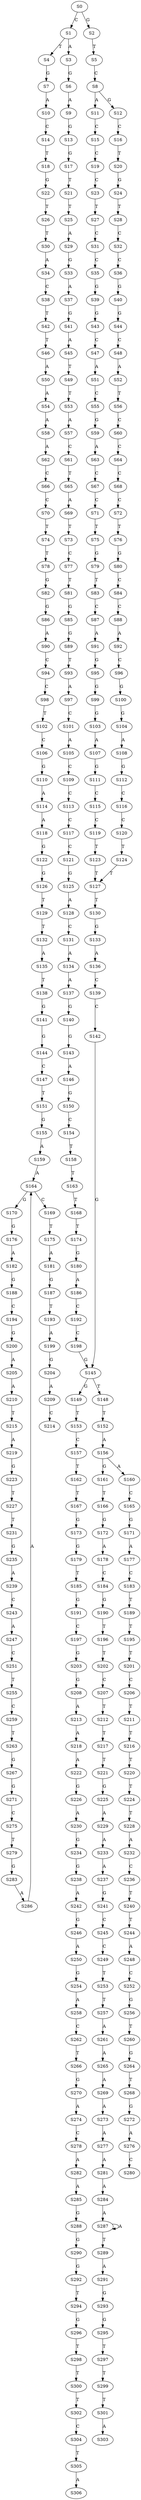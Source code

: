 strict digraph  {
	S0 -> S1 [ label = C ];
	S0 -> S2 [ label = G ];
	S1 -> S3 [ label = A ];
	S1 -> S4 [ label = T ];
	S2 -> S5 [ label = T ];
	S3 -> S6 [ label = G ];
	S4 -> S7 [ label = G ];
	S5 -> S8 [ label = C ];
	S6 -> S9 [ label = A ];
	S7 -> S10 [ label = A ];
	S8 -> S11 [ label = A ];
	S8 -> S12 [ label = G ];
	S9 -> S13 [ label = G ];
	S10 -> S14 [ label = C ];
	S11 -> S15 [ label = C ];
	S12 -> S16 [ label = C ];
	S13 -> S17 [ label = G ];
	S14 -> S18 [ label = T ];
	S15 -> S19 [ label = C ];
	S16 -> S20 [ label = T ];
	S17 -> S21 [ label = T ];
	S18 -> S22 [ label = G ];
	S19 -> S23 [ label = C ];
	S20 -> S24 [ label = G ];
	S21 -> S25 [ label = T ];
	S22 -> S26 [ label = T ];
	S23 -> S27 [ label = T ];
	S24 -> S28 [ label = T ];
	S25 -> S29 [ label = A ];
	S26 -> S30 [ label = T ];
	S27 -> S31 [ label = C ];
	S28 -> S32 [ label = C ];
	S29 -> S33 [ label = G ];
	S30 -> S34 [ label = A ];
	S31 -> S35 [ label = C ];
	S32 -> S36 [ label = C ];
	S33 -> S37 [ label = A ];
	S34 -> S38 [ label = C ];
	S35 -> S39 [ label = G ];
	S36 -> S40 [ label = G ];
	S37 -> S41 [ label = G ];
	S38 -> S42 [ label = T ];
	S39 -> S43 [ label = G ];
	S40 -> S44 [ label = G ];
	S41 -> S45 [ label = A ];
	S42 -> S46 [ label = T ];
	S43 -> S47 [ label = C ];
	S44 -> S48 [ label = C ];
	S45 -> S49 [ label = T ];
	S46 -> S50 [ label = A ];
	S47 -> S51 [ label = A ];
	S48 -> S52 [ label = A ];
	S49 -> S53 [ label = T ];
	S50 -> S54 [ label = A ];
	S51 -> S55 [ label = C ];
	S52 -> S56 [ label = T ];
	S53 -> S57 [ label = A ];
	S54 -> S58 [ label = A ];
	S55 -> S59 [ label = G ];
	S56 -> S60 [ label = C ];
	S57 -> S61 [ label = C ];
	S58 -> S62 [ label = A ];
	S59 -> S63 [ label = A ];
	S60 -> S64 [ label = C ];
	S61 -> S65 [ label = T ];
	S62 -> S66 [ label = C ];
	S63 -> S67 [ label = C ];
	S64 -> S68 [ label = C ];
	S65 -> S69 [ label = A ];
	S66 -> S70 [ label = C ];
	S67 -> S71 [ label = C ];
	S68 -> S72 [ label = C ];
	S69 -> S73 [ label = T ];
	S70 -> S74 [ label = T ];
	S71 -> S75 [ label = T ];
	S72 -> S76 [ label = T ];
	S73 -> S77 [ label = C ];
	S74 -> S78 [ label = T ];
	S75 -> S79 [ label = G ];
	S76 -> S80 [ label = G ];
	S77 -> S81 [ label = T ];
	S78 -> S82 [ label = G ];
	S79 -> S83 [ label = T ];
	S80 -> S84 [ label = C ];
	S81 -> S85 [ label = G ];
	S82 -> S86 [ label = G ];
	S83 -> S87 [ label = C ];
	S84 -> S88 [ label = C ];
	S85 -> S89 [ label = G ];
	S86 -> S90 [ label = A ];
	S87 -> S91 [ label = A ];
	S88 -> S92 [ label = A ];
	S89 -> S93 [ label = T ];
	S90 -> S94 [ label = C ];
	S91 -> S95 [ label = G ];
	S92 -> S96 [ label = C ];
	S93 -> S97 [ label = A ];
	S94 -> S98 [ label = C ];
	S95 -> S99 [ label = G ];
	S96 -> S100 [ label = G ];
	S97 -> S101 [ label = C ];
	S98 -> S102 [ label = T ];
	S99 -> S103 [ label = G ];
	S100 -> S104 [ label = G ];
	S101 -> S105 [ label = A ];
	S102 -> S106 [ label = C ];
	S103 -> S107 [ label = A ];
	S104 -> S108 [ label = A ];
	S105 -> S109 [ label = C ];
	S106 -> S110 [ label = G ];
	S107 -> S111 [ label = G ];
	S108 -> S112 [ label = G ];
	S109 -> S113 [ label = C ];
	S110 -> S114 [ label = A ];
	S111 -> S115 [ label = C ];
	S112 -> S116 [ label = C ];
	S113 -> S117 [ label = C ];
	S114 -> S118 [ label = A ];
	S115 -> S119 [ label = C ];
	S116 -> S120 [ label = C ];
	S117 -> S121 [ label = C ];
	S118 -> S122 [ label = G ];
	S119 -> S123 [ label = T ];
	S120 -> S124 [ label = T ];
	S121 -> S125 [ label = G ];
	S122 -> S126 [ label = G ];
	S123 -> S127 [ label = T ];
	S124 -> S127 [ label = T ];
	S125 -> S128 [ label = A ];
	S126 -> S129 [ label = T ];
	S127 -> S130 [ label = T ];
	S128 -> S131 [ label = C ];
	S129 -> S132 [ label = T ];
	S130 -> S133 [ label = G ];
	S131 -> S134 [ label = A ];
	S132 -> S135 [ label = A ];
	S133 -> S136 [ label = A ];
	S134 -> S137 [ label = A ];
	S135 -> S138 [ label = T ];
	S136 -> S139 [ label = C ];
	S137 -> S140 [ label = G ];
	S138 -> S141 [ label = G ];
	S139 -> S142 [ label = C ];
	S140 -> S143 [ label = G ];
	S141 -> S144 [ label = G ];
	S142 -> S145 [ label = G ];
	S143 -> S146 [ label = A ];
	S144 -> S147 [ label = C ];
	S145 -> S148 [ label = T ];
	S145 -> S149 [ label = G ];
	S146 -> S150 [ label = G ];
	S147 -> S151 [ label = T ];
	S148 -> S152 [ label = T ];
	S149 -> S153 [ label = T ];
	S150 -> S154 [ label = C ];
	S151 -> S155 [ label = G ];
	S152 -> S156 [ label = A ];
	S153 -> S157 [ label = C ];
	S154 -> S158 [ label = T ];
	S155 -> S159 [ label = A ];
	S156 -> S160 [ label = A ];
	S156 -> S161 [ label = G ];
	S157 -> S162 [ label = T ];
	S158 -> S163 [ label = T ];
	S159 -> S164 [ label = A ];
	S160 -> S165 [ label = C ];
	S161 -> S166 [ label = T ];
	S162 -> S167 [ label = T ];
	S163 -> S168 [ label = T ];
	S164 -> S169 [ label = C ];
	S164 -> S170 [ label = G ];
	S165 -> S171 [ label = G ];
	S166 -> S172 [ label = G ];
	S167 -> S173 [ label = G ];
	S168 -> S174 [ label = T ];
	S169 -> S175 [ label = T ];
	S170 -> S176 [ label = G ];
	S171 -> S177 [ label = A ];
	S172 -> S178 [ label = A ];
	S173 -> S179 [ label = G ];
	S174 -> S180 [ label = G ];
	S175 -> S181 [ label = A ];
	S176 -> S182 [ label = A ];
	S177 -> S183 [ label = C ];
	S178 -> S184 [ label = C ];
	S179 -> S185 [ label = T ];
	S180 -> S186 [ label = A ];
	S181 -> S187 [ label = G ];
	S182 -> S188 [ label = G ];
	S183 -> S189 [ label = T ];
	S184 -> S190 [ label = G ];
	S185 -> S191 [ label = G ];
	S186 -> S192 [ label = C ];
	S187 -> S193 [ label = T ];
	S188 -> S194 [ label = C ];
	S189 -> S195 [ label = T ];
	S190 -> S196 [ label = T ];
	S191 -> S197 [ label = C ];
	S192 -> S198 [ label = C ];
	S193 -> S199 [ label = A ];
	S194 -> S200 [ label = G ];
	S195 -> S201 [ label = T ];
	S196 -> S202 [ label = T ];
	S197 -> S203 [ label = G ];
	S198 -> S145 [ label = G ];
	S199 -> S204 [ label = G ];
	S200 -> S205 [ label = A ];
	S201 -> S206 [ label = C ];
	S202 -> S207 [ label = C ];
	S203 -> S208 [ label = G ];
	S204 -> S209 [ label = A ];
	S205 -> S210 [ label = A ];
	S206 -> S211 [ label = T ];
	S207 -> S212 [ label = T ];
	S208 -> S213 [ label = A ];
	S209 -> S214 [ label = C ];
	S210 -> S215 [ label = T ];
	S211 -> S216 [ label = T ];
	S212 -> S217 [ label = T ];
	S213 -> S218 [ label = A ];
	S215 -> S219 [ label = A ];
	S216 -> S220 [ label = T ];
	S217 -> S221 [ label = T ];
	S218 -> S222 [ label = A ];
	S219 -> S223 [ label = G ];
	S220 -> S224 [ label = T ];
	S221 -> S225 [ label = G ];
	S222 -> S226 [ label = G ];
	S223 -> S227 [ label = T ];
	S224 -> S228 [ label = T ];
	S225 -> S229 [ label = A ];
	S226 -> S230 [ label = A ];
	S227 -> S231 [ label = T ];
	S228 -> S232 [ label = A ];
	S229 -> S233 [ label = A ];
	S230 -> S234 [ label = G ];
	S231 -> S235 [ label = G ];
	S232 -> S236 [ label = C ];
	S233 -> S237 [ label = A ];
	S234 -> S238 [ label = G ];
	S235 -> S239 [ label = A ];
	S236 -> S240 [ label = T ];
	S237 -> S241 [ label = G ];
	S238 -> S242 [ label = A ];
	S239 -> S243 [ label = C ];
	S240 -> S244 [ label = T ];
	S241 -> S245 [ label = C ];
	S242 -> S246 [ label = G ];
	S243 -> S247 [ label = A ];
	S244 -> S248 [ label = A ];
	S245 -> S249 [ label = C ];
	S246 -> S250 [ label = A ];
	S247 -> S251 [ label = C ];
	S248 -> S252 [ label = C ];
	S249 -> S253 [ label = T ];
	S250 -> S254 [ label = G ];
	S251 -> S255 [ label = T ];
	S252 -> S256 [ label = G ];
	S253 -> S257 [ label = T ];
	S254 -> S258 [ label = A ];
	S255 -> S259 [ label = C ];
	S256 -> S260 [ label = T ];
	S257 -> S261 [ label = A ];
	S258 -> S262 [ label = C ];
	S259 -> S263 [ label = T ];
	S260 -> S264 [ label = G ];
	S261 -> S265 [ label = A ];
	S262 -> S266 [ label = T ];
	S263 -> S267 [ label = G ];
	S264 -> S268 [ label = T ];
	S265 -> S269 [ label = A ];
	S266 -> S270 [ label = G ];
	S267 -> S271 [ label = G ];
	S268 -> S272 [ label = G ];
	S269 -> S273 [ label = A ];
	S270 -> S274 [ label = A ];
	S271 -> S275 [ label = C ];
	S272 -> S276 [ label = A ];
	S273 -> S277 [ label = A ];
	S274 -> S278 [ label = C ];
	S275 -> S279 [ label = T ];
	S276 -> S280 [ label = C ];
	S277 -> S281 [ label = A ];
	S278 -> S282 [ label = A ];
	S279 -> S283 [ label = G ];
	S281 -> S284 [ label = A ];
	S282 -> S285 [ label = A ];
	S283 -> S286 [ label = A ];
	S284 -> S287 [ label = A ];
	S285 -> S288 [ label = G ];
	S286 -> S164 [ label = A ];
	S287 -> S289 [ label = T ];
	S287 -> S287 [ label = A ];
	S288 -> S290 [ label = G ];
	S289 -> S291 [ label = A ];
	S290 -> S292 [ label = G ];
	S291 -> S293 [ label = G ];
	S292 -> S294 [ label = T ];
	S293 -> S295 [ label = G ];
	S294 -> S296 [ label = G ];
	S295 -> S297 [ label = T ];
	S296 -> S298 [ label = T ];
	S297 -> S299 [ label = T ];
	S298 -> S300 [ label = T ];
	S299 -> S301 [ label = T ];
	S300 -> S302 [ label = T ];
	S301 -> S303 [ label = A ];
	S302 -> S304 [ label = C ];
	S304 -> S305 [ label = T ];
	S305 -> S306 [ label = A ];
}
